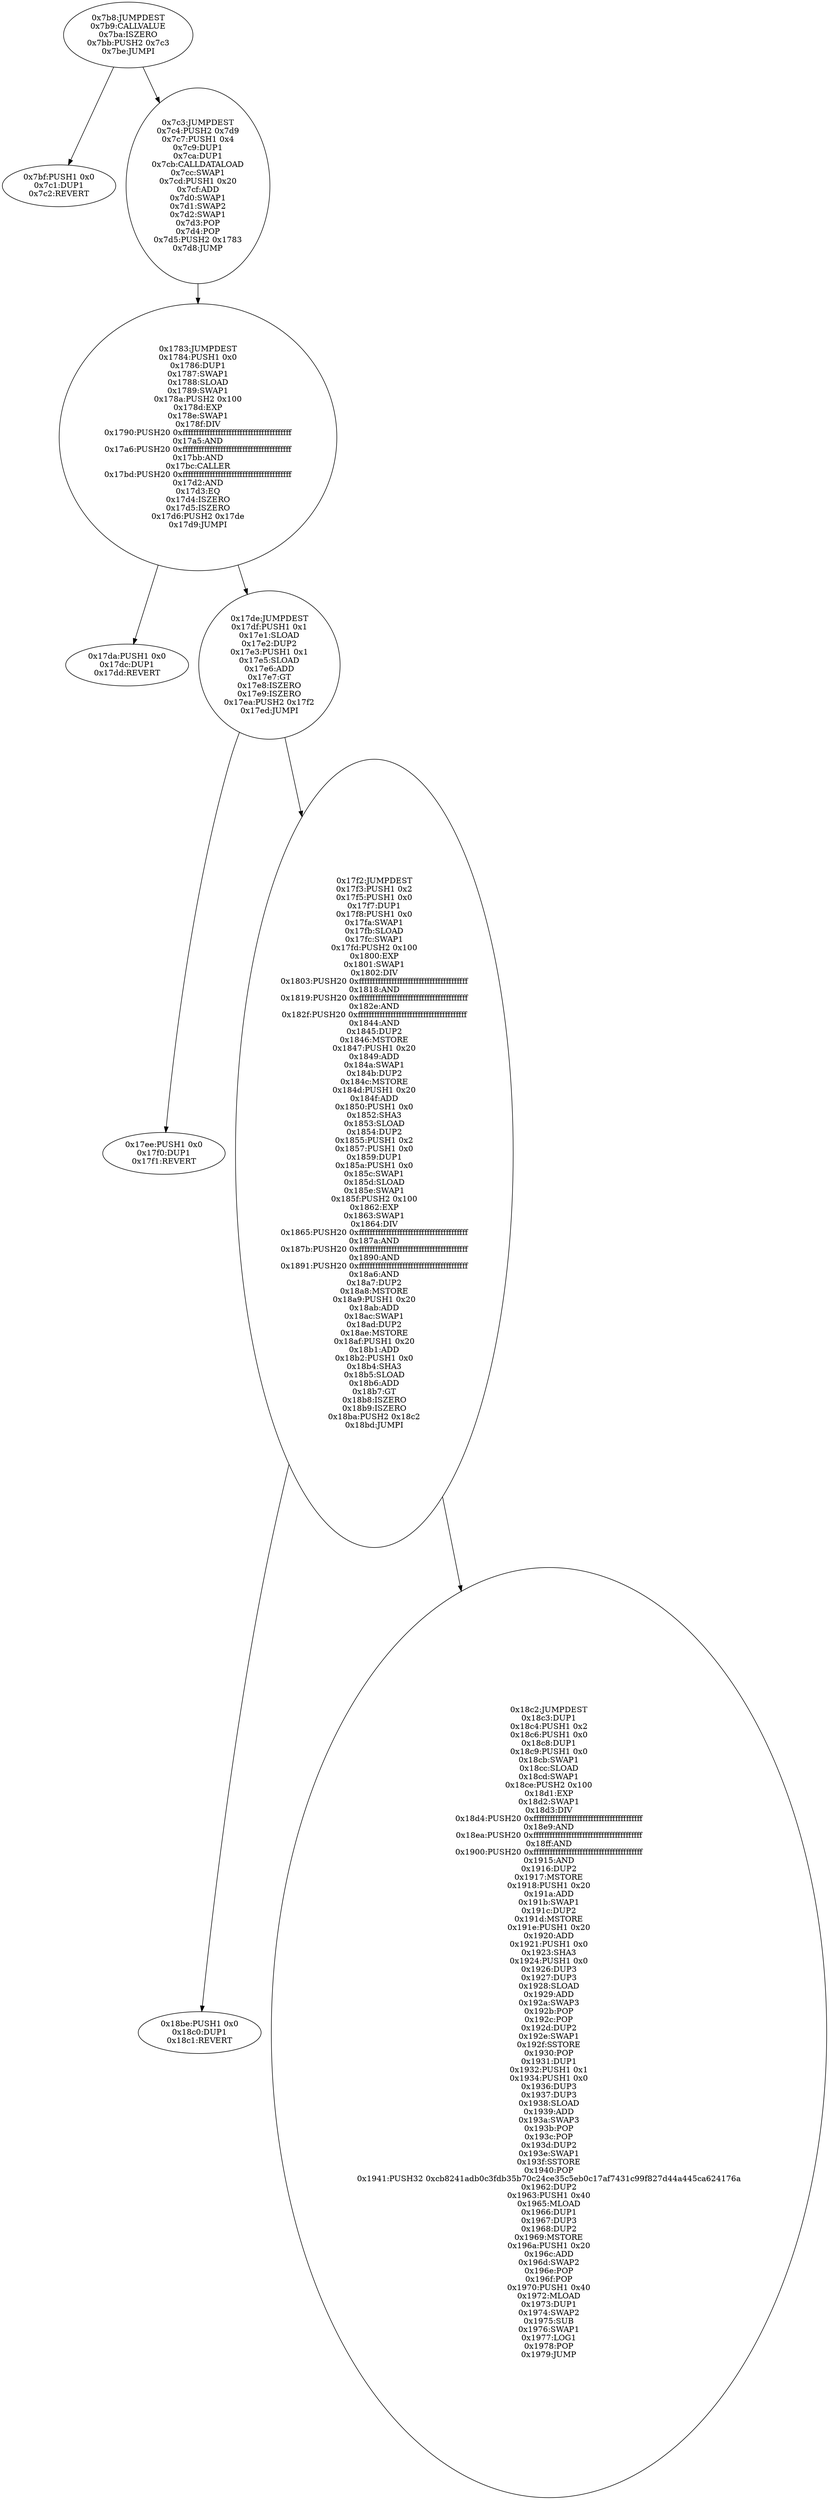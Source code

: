 digraph{
1976[label="0x7b8:JUMPDEST
0x7b9:CALLVALUE
0x7ba:ISZERO
0x7bb:PUSH2 0x7c3
0x7be:JUMPI"]
1976 -> 1983
1976 -> 1987
1983[label="0x7bf:PUSH1 0x0
0x7c1:DUP1
0x7c2:REVERT"]
1987[label="0x7c3:JUMPDEST
0x7c4:PUSH2 0x7d9
0x7c7:PUSH1 0x4
0x7c9:DUP1
0x7ca:DUP1
0x7cb:CALLDATALOAD
0x7cc:SWAP1
0x7cd:PUSH1 0x20
0x7cf:ADD
0x7d0:SWAP1
0x7d1:SWAP2
0x7d2:SWAP1
0x7d3:POP
0x7d4:POP
0x7d5:PUSH2 0x1783
0x7d8:JUMP"]
1987 -> 6019
6019[label="0x1783:JUMPDEST
0x1784:PUSH1 0x0
0x1786:DUP1
0x1787:SWAP1
0x1788:SLOAD
0x1789:SWAP1
0x178a:PUSH2 0x100
0x178d:EXP
0x178e:SWAP1
0x178f:DIV
0x1790:PUSH20 0xffffffffffffffffffffffffffffffffffffffff
0x17a5:AND
0x17a6:PUSH20 0xffffffffffffffffffffffffffffffffffffffff
0x17bb:AND
0x17bc:CALLER
0x17bd:PUSH20 0xffffffffffffffffffffffffffffffffffffffff
0x17d2:AND
0x17d3:EQ
0x17d4:ISZERO
0x17d5:ISZERO
0x17d6:PUSH2 0x17de
0x17d9:JUMPI"]
6019 -> 6106
6019 -> 6110
6106[label="0x17da:PUSH1 0x0
0x17dc:DUP1
0x17dd:REVERT"]
6110[label="0x17de:JUMPDEST
0x17df:PUSH1 0x1
0x17e1:SLOAD
0x17e2:DUP2
0x17e3:PUSH1 0x1
0x17e5:SLOAD
0x17e6:ADD
0x17e7:GT
0x17e8:ISZERO
0x17e9:ISZERO
0x17ea:PUSH2 0x17f2
0x17ed:JUMPI"]
6110 -> 6126
6110 -> 6130
6126[label="0x17ee:PUSH1 0x0
0x17f0:DUP1
0x17f1:REVERT"]
6130[label="0x17f2:JUMPDEST
0x17f3:PUSH1 0x2
0x17f5:PUSH1 0x0
0x17f7:DUP1
0x17f8:PUSH1 0x0
0x17fa:SWAP1
0x17fb:SLOAD
0x17fc:SWAP1
0x17fd:PUSH2 0x100
0x1800:EXP
0x1801:SWAP1
0x1802:DIV
0x1803:PUSH20 0xffffffffffffffffffffffffffffffffffffffff
0x1818:AND
0x1819:PUSH20 0xffffffffffffffffffffffffffffffffffffffff
0x182e:AND
0x182f:PUSH20 0xffffffffffffffffffffffffffffffffffffffff
0x1844:AND
0x1845:DUP2
0x1846:MSTORE
0x1847:PUSH1 0x20
0x1849:ADD
0x184a:SWAP1
0x184b:DUP2
0x184c:MSTORE
0x184d:PUSH1 0x20
0x184f:ADD
0x1850:PUSH1 0x0
0x1852:SHA3
0x1853:SLOAD
0x1854:DUP2
0x1855:PUSH1 0x2
0x1857:PUSH1 0x0
0x1859:DUP1
0x185a:PUSH1 0x0
0x185c:SWAP1
0x185d:SLOAD
0x185e:SWAP1
0x185f:PUSH2 0x100
0x1862:EXP
0x1863:SWAP1
0x1864:DIV
0x1865:PUSH20 0xffffffffffffffffffffffffffffffffffffffff
0x187a:AND
0x187b:PUSH20 0xffffffffffffffffffffffffffffffffffffffff
0x1890:AND
0x1891:PUSH20 0xffffffffffffffffffffffffffffffffffffffff
0x18a6:AND
0x18a7:DUP2
0x18a8:MSTORE
0x18a9:PUSH1 0x20
0x18ab:ADD
0x18ac:SWAP1
0x18ad:DUP2
0x18ae:MSTORE
0x18af:PUSH1 0x20
0x18b1:ADD
0x18b2:PUSH1 0x0
0x18b4:SHA3
0x18b5:SLOAD
0x18b6:ADD
0x18b7:GT
0x18b8:ISZERO
0x18b9:ISZERO
0x18ba:PUSH2 0x18c2
0x18bd:JUMPI"]
6130 -> 6334
6130 -> 6338
6334[label="0x18be:PUSH1 0x0
0x18c0:DUP1
0x18c1:REVERT"]
6338[label="0x18c2:JUMPDEST
0x18c3:DUP1
0x18c4:PUSH1 0x2
0x18c6:PUSH1 0x0
0x18c8:DUP1
0x18c9:PUSH1 0x0
0x18cb:SWAP1
0x18cc:SLOAD
0x18cd:SWAP1
0x18ce:PUSH2 0x100
0x18d1:EXP
0x18d2:SWAP1
0x18d3:DIV
0x18d4:PUSH20 0xffffffffffffffffffffffffffffffffffffffff
0x18e9:AND
0x18ea:PUSH20 0xffffffffffffffffffffffffffffffffffffffff
0x18ff:AND
0x1900:PUSH20 0xffffffffffffffffffffffffffffffffffffffff
0x1915:AND
0x1916:DUP2
0x1917:MSTORE
0x1918:PUSH1 0x20
0x191a:ADD
0x191b:SWAP1
0x191c:DUP2
0x191d:MSTORE
0x191e:PUSH1 0x20
0x1920:ADD
0x1921:PUSH1 0x0
0x1923:SHA3
0x1924:PUSH1 0x0
0x1926:DUP3
0x1927:DUP3
0x1928:SLOAD
0x1929:ADD
0x192a:SWAP3
0x192b:POP
0x192c:POP
0x192d:DUP2
0x192e:SWAP1
0x192f:SSTORE
0x1930:POP
0x1931:DUP1
0x1932:PUSH1 0x1
0x1934:PUSH1 0x0
0x1936:DUP3
0x1937:DUP3
0x1938:SLOAD
0x1939:ADD
0x193a:SWAP3
0x193b:POP
0x193c:POP
0x193d:DUP2
0x193e:SWAP1
0x193f:SSTORE
0x1940:POP
0x1941:PUSH32 0xcb8241adb0c3fdb35b70c24ce35c5eb0c17af7431c99f827d44a445ca624176a
0x1962:DUP2
0x1963:PUSH1 0x40
0x1965:MLOAD
0x1966:DUP1
0x1967:DUP3
0x1968:DUP2
0x1969:MSTORE
0x196a:PUSH1 0x20
0x196c:ADD
0x196d:SWAP2
0x196e:POP
0x196f:POP
0x1970:PUSH1 0x40
0x1972:MLOAD
0x1973:DUP1
0x1974:SWAP2
0x1975:SUB
0x1976:SWAP1
0x1977:LOG1
0x1978:POP
0x1979:JUMP"]

}